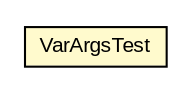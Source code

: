 #!/usr/local/bin/dot
#
# Class diagram 
# Generated by UMLGraph version 5.1 (http://www.umlgraph.org/)
#

digraph G {
	edge [fontname="arial",fontsize=10,labelfontname="arial",labelfontsize=10];
	node [fontname="arial",fontsize=10,shape=plaintext];
	nodesep=0.25;
	ranksep=0.5;
	// com.helger.jcodemodel.tests.VarArgsTest
	c45 [label=<<table title="com.helger.jcodemodel.tests.VarArgsTest" border="0" cellborder="1" cellspacing="0" cellpadding="2" port="p" bgcolor="lemonChiffon" href="./VarArgsTest.html">
		<tr><td><table border="0" cellspacing="0" cellpadding="1">
<tr><td align="center" balign="center"> VarArgsTest </td></tr>
		</table></td></tr>
		</table>>, fontname="arial", fontcolor="black", fontsize=10.0];
}

